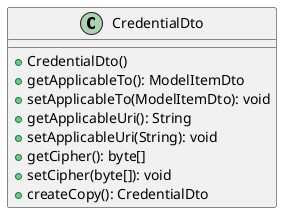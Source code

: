 @startuml

    class CredentialDto [[CredentialDto.html]] {
        +CredentialDto()
        +getApplicableTo(): ModelItemDto
        +setApplicableTo(ModelItemDto): void
        +getApplicableUri(): String
        +setApplicableUri(String): void
        +getCipher(): byte[]
        +setCipher(byte[]): void
        +createCopy(): CredentialDto
    }

@enduml
